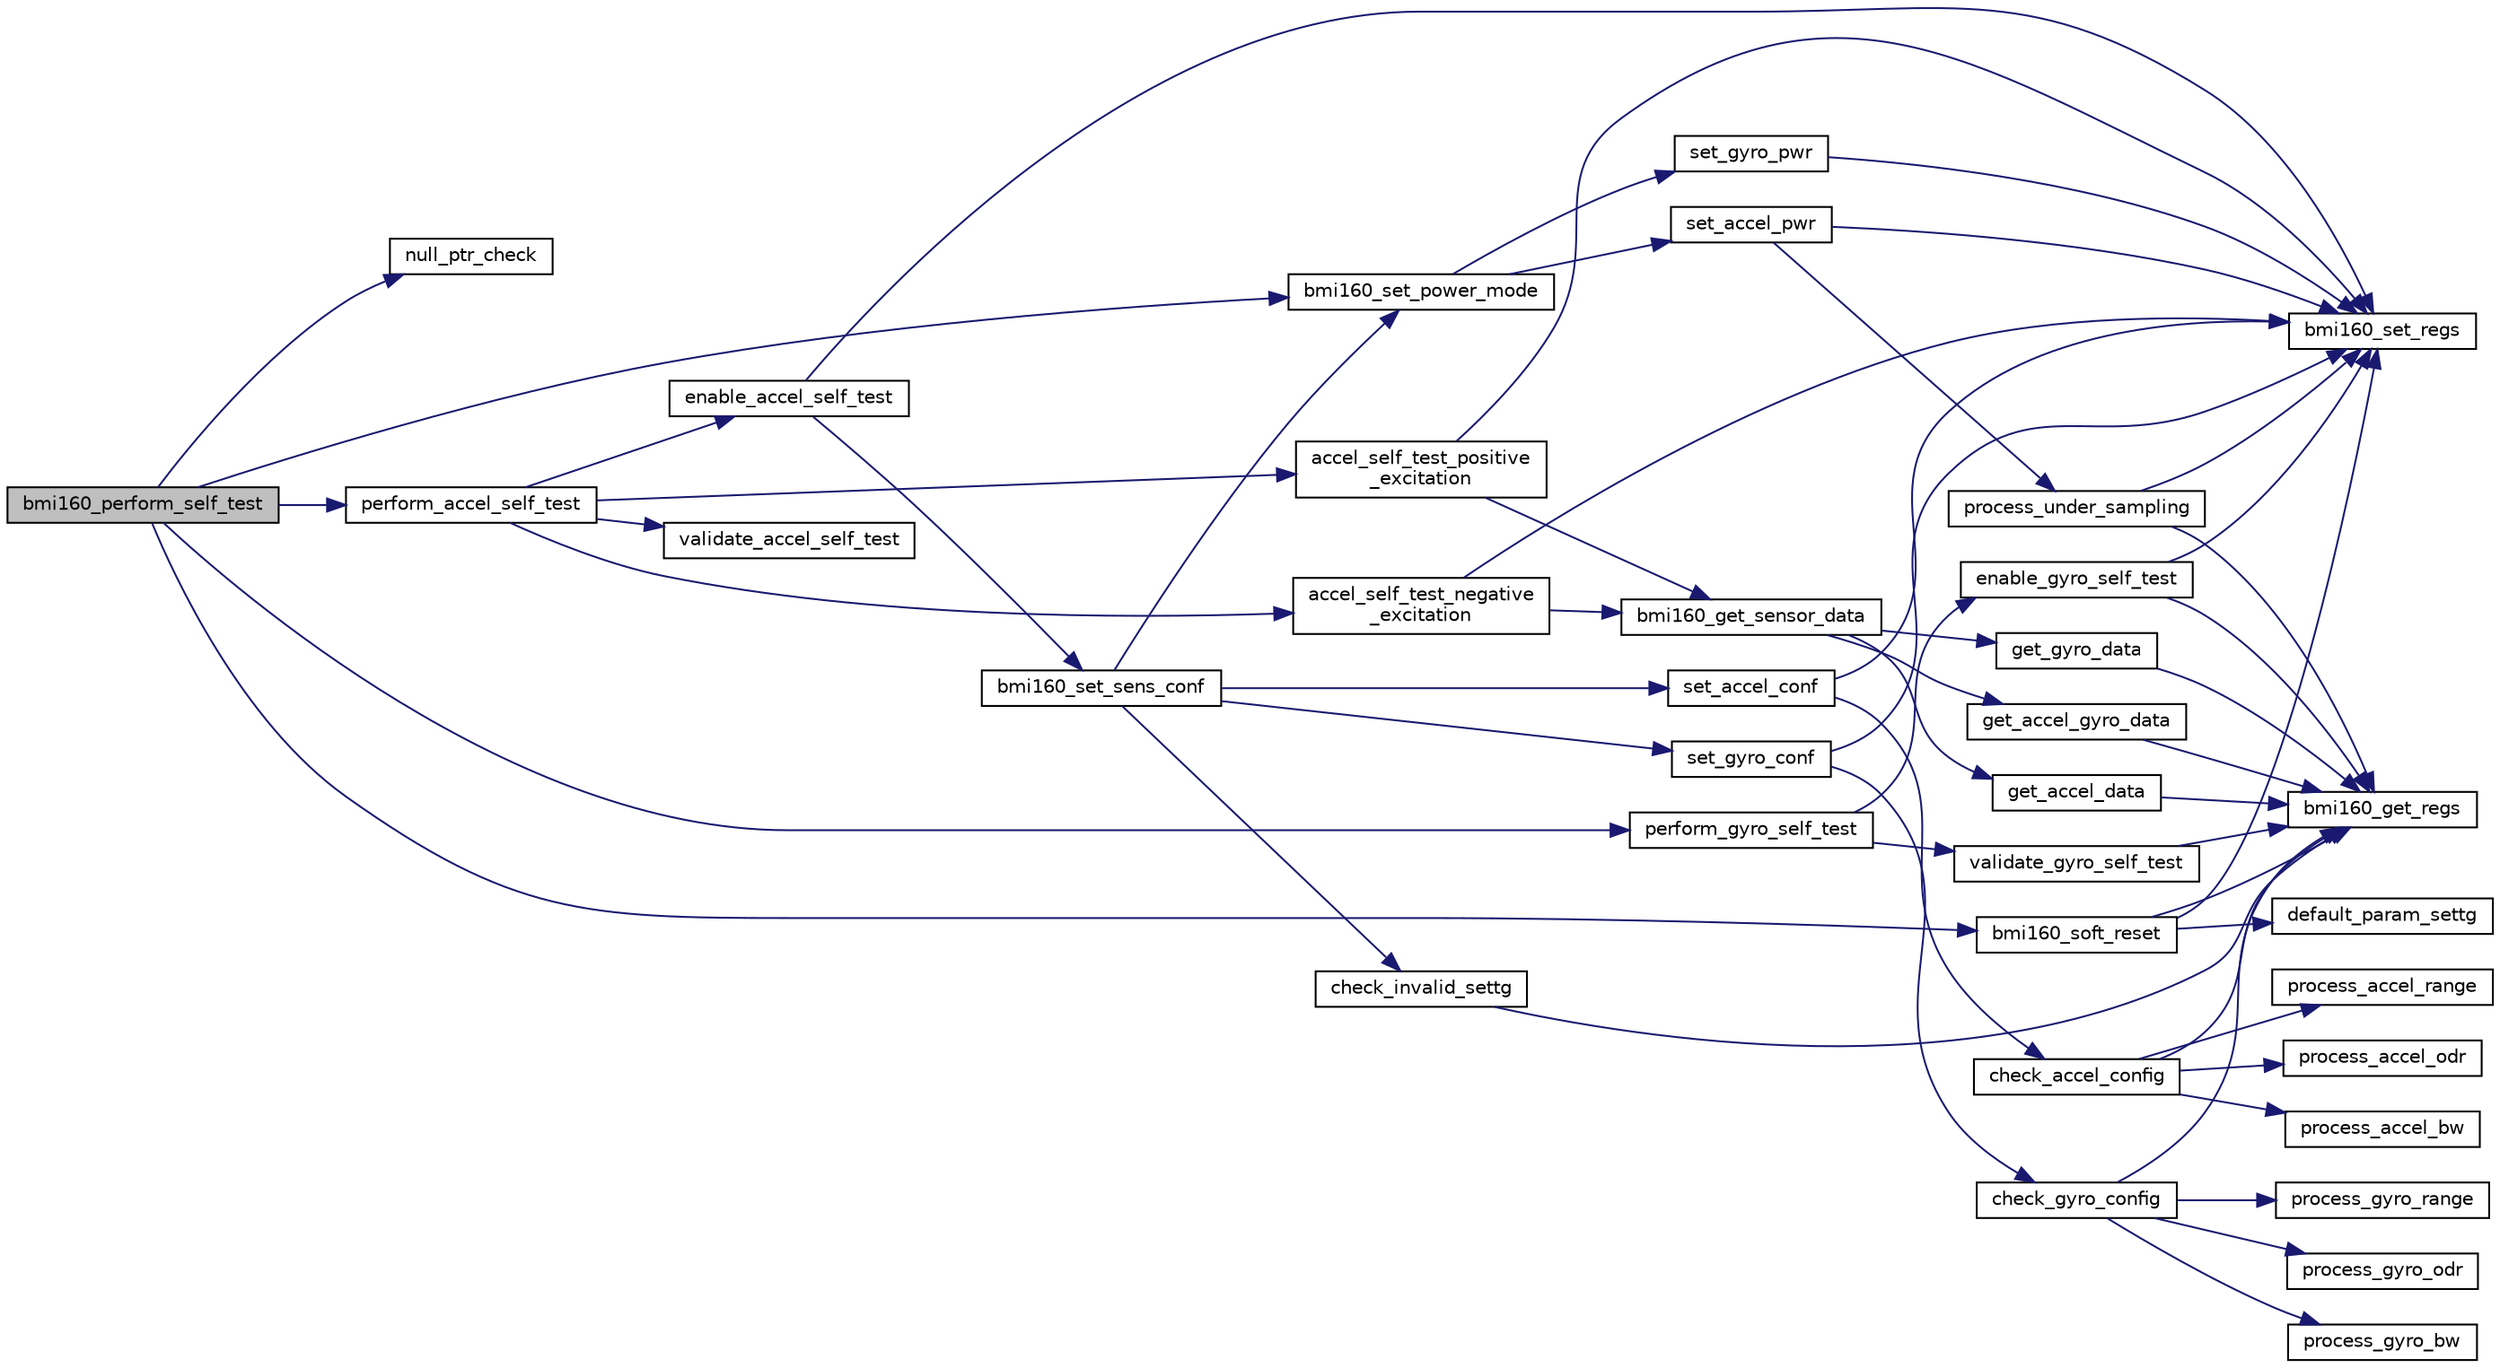 digraph "bmi160_perform_self_test"
{
  edge [fontname="Helvetica",fontsize="10",labelfontname="Helvetica",labelfontsize="10"];
  node [fontname="Helvetica",fontsize="10",shape=record];
  rankdir="LR";
  Node1 [label="bmi160_perform_self_test",height=0.2,width=0.4,color="black", fillcolor="grey75", style="filled", fontcolor="black"];
  Node1 -> Node2 [color="midnightblue",fontsize="10",style="solid",fontname="Helvetica"];
  Node2 [label="null_ptr_check",height=0.2,width=0.4,color="black", fillcolor="white", style="filled",URL="$bmi160_8c.html#a7c59ba614abc7775f4bfcf6bf6dc3f0e",tooltip="This API is used to validate the device structure pointer for null conditions. "];
  Node1 -> Node3 [color="midnightblue",fontsize="10",style="solid",fontname="Helvetica"];
  Node3 [label="perform_accel_self_test",height=0.2,width=0.4,color="black", fillcolor="white", style="filled",URL="$bmi160_8c.html#a58524a9b6fe288b5fb74f0b5cfb48703",tooltip="This API performs the self test for accelerometer of BMI160. "];
  Node3 -> Node4 [color="midnightblue",fontsize="10",style="solid",fontname="Helvetica"];
  Node4 [label="enable_accel_self_test",height=0.2,width=0.4,color="black", fillcolor="white", style="filled",URL="$bmi160_8c.html#a46663dc05547a60fb8b7621181e257ab",tooltip="This API enables to perform the accel self test by setting proper configurations to facilitate accel ..."];
  Node4 -> Node5 [color="midnightblue",fontsize="10",style="solid",fontname="Helvetica"];
  Node5 [label="bmi160_set_sens_conf",height=0.2,width=0.4,color="black", fillcolor="white", style="filled",URL="$bmi160_8c.html#ab098d2c7fda2965b1699ae13d2a8ffc8",tooltip="This API configures the power mode, range and bandwidth of sensor. "];
  Node5 -> Node6 [color="midnightblue",fontsize="10",style="solid",fontname="Helvetica"];
  Node6 [label="set_accel_conf",height=0.2,width=0.4,color="black", fillcolor="white", style="filled",URL="$bmi160_8c.html#ab26d07d82b0d2cf6514e2c8399b512cf",tooltip="This API set the accel configuration. "];
  Node6 -> Node7 [color="midnightblue",fontsize="10",style="solid",fontname="Helvetica"];
  Node7 [label="check_accel_config",height=0.2,width=0.4,color="black", fillcolor="white", style="filled",URL="$bmi160_8c.html#ad5d8ba2079f821934b6314e535e32391",tooltip="This API check the accel configuration. "];
  Node7 -> Node8 [color="midnightblue",fontsize="10",style="solid",fontname="Helvetica"];
  Node8 [label="bmi160_get_regs",height=0.2,width=0.4,color="black", fillcolor="white", style="filled",URL="$bmi160_8c.html#a9bebc4a575526f49e625a87de9478e04",tooltip="This API reads the data from the given register address of sensor. "];
  Node7 -> Node9 [color="midnightblue",fontsize="10",style="solid",fontname="Helvetica"];
  Node9 [label="process_accel_odr",height=0.2,width=0.4,color="black", fillcolor="white", style="filled",URL="$bmi160_8c.html#ac0846783ecfe54d66486f700b2899dde",tooltip="This API process the accel odr. "];
  Node7 -> Node10 [color="midnightblue",fontsize="10",style="solid",fontname="Helvetica"];
  Node10 [label="process_accel_bw",height=0.2,width=0.4,color="black", fillcolor="white", style="filled",URL="$bmi160_8c.html#a01eeff4e5c29ad0fe40e17c59896b7c1",tooltip="This API process the accel bandwidth. "];
  Node7 -> Node11 [color="midnightblue",fontsize="10",style="solid",fontname="Helvetica"];
  Node11 [label="process_accel_range",height=0.2,width=0.4,color="black", fillcolor="white", style="filled",URL="$bmi160_8c.html#a8c2bbb0f609cf4bba4ea21874b27250f",tooltip="This API process the accel range. "];
  Node6 -> Node12 [color="midnightblue",fontsize="10",style="solid",fontname="Helvetica"];
  Node12 [label="bmi160_set_regs",height=0.2,width=0.4,color="black", fillcolor="white", style="filled",URL="$bmi160_8c.html#a5bea435582a9fdb2c331f64b61e0d6c5",tooltip="This API writes the given data to the register address of sensor. "];
  Node5 -> Node13 [color="midnightblue",fontsize="10",style="solid",fontname="Helvetica"];
  Node13 [label="set_gyro_conf",height=0.2,width=0.4,color="black", fillcolor="white", style="filled",URL="$bmi160_8c.html#a569ccaf7f9e93552375bd931532b3fa0",tooltip="This API set the gyro configuration. "];
  Node13 -> Node14 [color="midnightblue",fontsize="10",style="solid",fontname="Helvetica"];
  Node14 [label="check_gyro_config",height=0.2,width=0.4,color="black", fillcolor="white", style="filled",URL="$bmi160_8c.html#ae220f75be9ef4118d6a10f2fbc7d5f39",tooltip="This API check the gyro configuration. "];
  Node14 -> Node8 [color="midnightblue",fontsize="10",style="solid",fontname="Helvetica"];
  Node14 -> Node15 [color="midnightblue",fontsize="10",style="solid",fontname="Helvetica"];
  Node15 [label="process_gyro_odr",height=0.2,width=0.4,color="black", fillcolor="white", style="filled",URL="$bmi160_8c.html#af25ade4d7b191077afad62e3a403a5f1",tooltip="This API process the gyro odr. "];
  Node14 -> Node16 [color="midnightblue",fontsize="10",style="solid",fontname="Helvetica"];
  Node16 [label="process_gyro_bw",height=0.2,width=0.4,color="black", fillcolor="white", style="filled",URL="$bmi160_8c.html#a8f21b3836c94eb95ce344037abd1a05d",tooltip="This API process the gyro bandwidth. "];
  Node14 -> Node17 [color="midnightblue",fontsize="10",style="solid",fontname="Helvetica"];
  Node17 [label="process_gyro_range",height=0.2,width=0.4,color="black", fillcolor="white", style="filled",URL="$bmi160_8c.html#a9f25472035277ec820771123f01fc481",tooltip="This API process the gyro range. "];
  Node13 -> Node12 [color="midnightblue",fontsize="10",style="solid",fontname="Helvetica"];
  Node5 -> Node18 [color="midnightblue",fontsize="10",style="solid",fontname="Helvetica"];
  Node18 [label="bmi160_set_power_mode",height=0.2,width=0.4,color="black", fillcolor="white", style="filled",URL="$bmi160_8c.html#a897ca5f1bfbcd1385ace2c05f9f4aef6",tooltip="This API sets the power mode of the sensor. "];
  Node18 -> Node19 [color="midnightblue",fontsize="10",style="solid",fontname="Helvetica"];
  Node19 [label="set_accel_pwr",height=0.2,width=0.4,color="black", fillcolor="white", style="filled",URL="$bmi160_8c.html#a5008db1759072b81bb4e971bba1d892d",tooltip="This API sets the accel power mode. "];
  Node19 -> Node20 [color="midnightblue",fontsize="10",style="solid",fontname="Helvetica"];
  Node20 [label="process_under_sampling",height=0.2,width=0.4,color="black", fillcolor="white", style="filled",URL="$bmi160_8c.html#ab226b75d0953cfbcc84ea9be85f5f285",tooltip="This API process the undersampling setting of Accel. "];
  Node20 -> Node8 [color="midnightblue",fontsize="10",style="solid",fontname="Helvetica"];
  Node20 -> Node12 [color="midnightblue",fontsize="10",style="solid",fontname="Helvetica"];
  Node19 -> Node12 [color="midnightblue",fontsize="10",style="solid",fontname="Helvetica"];
  Node18 -> Node21 [color="midnightblue",fontsize="10",style="solid",fontname="Helvetica"];
  Node21 [label="set_gyro_pwr",height=0.2,width=0.4,color="black", fillcolor="white", style="filled",URL="$bmi160_8c.html#af8658ccaf254acd34799e0f2b70da40a",tooltip="This API sets the gyro power mode. "];
  Node21 -> Node12 [color="midnightblue",fontsize="10",style="solid",fontname="Helvetica"];
  Node5 -> Node22 [color="midnightblue",fontsize="10",style="solid",fontname="Helvetica"];
  Node22 [label="check_invalid_settg",height=0.2,width=0.4,color="black", fillcolor="white", style="filled",URL="$bmi160_8c.html#a5b556e4ad9ecd78bffbecf001be144a7",tooltip="This API checks the invalid settings for ODR & Bw for Accel and Gyro. "];
  Node22 -> Node8 [color="midnightblue",fontsize="10",style="solid",fontname="Helvetica"];
  Node4 -> Node12 [color="midnightblue",fontsize="10",style="solid",fontname="Helvetica"];
  Node3 -> Node23 [color="midnightblue",fontsize="10",style="solid",fontname="Helvetica"];
  Node23 [label="accel_self_test_positive\l_excitation",height=0.2,width=0.4,color="black", fillcolor="white", style="filled",URL="$bmi160_8c.html#adee844560bc930940a1f1c44850fef73",tooltip="This API performs accel self test with positive excitation. "];
  Node23 -> Node12 [color="midnightblue",fontsize="10",style="solid",fontname="Helvetica"];
  Node23 -> Node24 [color="midnightblue",fontsize="10",style="solid",fontname="Helvetica"];
  Node24 [label="bmi160_get_sensor_data",height=0.2,width=0.4,color="black", fillcolor="white", style="filled",URL="$bmi160_8c.html#a86fb957a2384daa2ac17345d76b7e976",tooltip="This API reads sensor data, stores it in the bmi160_sensor_data structure pointer passed by the user..."];
  Node24 -> Node25 [color="midnightblue",fontsize="10",style="solid",fontname="Helvetica"];
  Node25 [label="get_accel_data",height=0.2,width=0.4,color="black", fillcolor="white", style="filled",URL="$bmi160_8c.html#a9a45bdba352749b974886c547f8853bd",tooltip="This API reads accel data along with sensor time if time is requested by user. Kindly refer the user ..."];
  Node25 -> Node8 [color="midnightblue",fontsize="10",style="solid",fontname="Helvetica"];
  Node24 -> Node26 [color="midnightblue",fontsize="10",style="solid",fontname="Helvetica"];
  Node26 [label="get_gyro_data",height=0.2,width=0.4,color="black", fillcolor="white", style="filled",URL="$bmi160_8c.html#a4eb539e3355431e191500f01ef618c6f",tooltip="This API reads accel data along with sensor time if time is requested by user. Kindly refer the user ..."];
  Node26 -> Node8 [color="midnightblue",fontsize="10",style="solid",fontname="Helvetica"];
  Node24 -> Node27 [color="midnightblue",fontsize="10",style="solid",fontname="Helvetica"];
  Node27 [label="get_accel_gyro_data",height=0.2,width=0.4,color="black", fillcolor="white", style="filled",URL="$bmi160_8c.html#a64af5bda307bd78b2be8b48c58dee5bc",tooltip="This API reads accel and gyro data along with sensor time if time is requested by user..."];
  Node27 -> Node8 [color="midnightblue",fontsize="10",style="solid",fontname="Helvetica"];
  Node3 -> Node28 [color="midnightblue",fontsize="10",style="solid",fontname="Helvetica"];
  Node28 [label="accel_self_test_negative\l_excitation",height=0.2,width=0.4,color="black", fillcolor="white", style="filled",URL="$bmi160_8c.html#a43fb54ccd6ee30278b2fffce6ea62a83",tooltip="This API performs accel self test with negative excitation. "];
  Node28 -> Node12 [color="midnightblue",fontsize="10",style="solid",fontname="Helvetica"];
  Node28 -> Node24 [color="midnightblue",fontsize="10",style="solid",fontname="Helvetica"];
  Node3 -> Node29 [color="midnightblue",fontsize="10",style="solid",fontname="Helvetica"];
  Node29 [label="validate_accel_self_test",height=0.2,width=0.4,color="black", fillcolor="white", style="filled",URL="$bmi160_8c.html#ab7a93a8f50a0b11b036ad653599839f2",tooltip="This API validates the accel self test results. "];
  Node1 -> Node18 [color="midnightblue",fontsize="10",style="solid",fontname="Helvetica"];
  Node1 -> Node30 [color="midnightblue",fontsize="10",style="solid",fontname="Helvetica"];
  Node30 [label="perform_gyro_self_test",height=0.2,width=0.4,color="black", fillcolor="white", style="filled",URL="$bmi160_8c.html#a969f0e6d1bb42411cea404647347d2ba",tooltip="This API performs the self test for gyroscope of BMI160. "];
  Node30 -> Node31 [color="midnightblue",fontsize="10",style="solid",fontname="Helvetica"];
  Node31 [label="enable_gyro_self_test",height=0.2,width=0.4,color="black", fillcolor="white", style="filled",URL="$bmi160_8c.html#aa6f438b351339a49e8f3838ace906660",tooltip="This API enables the self test bit to trigger self test for gyro. "];
  Node31 -> Node8 [color="midnightblue",fontsize="10",style="solid",fontname="Helvetica"];
  Node31 -> Node12 [color="midnightblue",fontsize="10",style="solid",fontname="Helvetica"];
  Node30 -> Node32 [color="midnightblue",fontsize="10",style="solid",fontname="Helvetica"];
  Node32 [label="validate_gyro_self_test",height=0.2,width=0.4,color="black", fillcolor="white", style="filled",URL="$bmi160_8c.html#ad21137884457145b79bd2590054f3496",tooltip="This API validates the self test results of gyro. "];
  Node32 -> Node8 [color="midnightblue",fontsize="10",style="solid",fontname="Helvetica"];
  Node1 -> Node33 [color="midnightblue",fontsize="10",style="solid",fontname="Helvetica"];
  Node33 [label="bmi160_soft_reset",height=0.2,width=0.4,color="black", fillcolor="white", style="filled",URL="$bmi160_8c.html#aa047f8bacbc2a9c14ff70841304c04d0",tooltip="This API resets and restarts the device. All register values are overwritten with default parameters..."];
  Node33 -> Node12 [color="midnightblue",fontsize="10",style="solid",fontname="Helvetica"];
  Node33 -> Node8 [color="midnightblue",fontsize="10",style="solid",fontname="Helvetica"];
  Node33 -> Node34 [color="midnightblue",fontsize="10",style="solid",fontname="Helvetica"];
  Node34 [label="default_param_settg",height=0.2,width=0.4,color="black", fillcolor="white", style="filled",URL="$bmi160_8c.html#aa27f4ba5c1d4f54a2a6223627ef4ea55",tooltip="This API sets the default configuration parameters of accel & gyro. Also maintain the previous state ..."];
}
